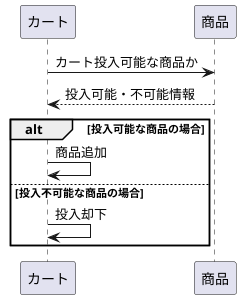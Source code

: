 @startuml
カート -> 商品: カート投入可能な商品か
商品 --> カート: 投入可能・不可能情報

alt 投入可能な商品の場合
  カート -> カート: 商品追加
else 投入不可能な商品の場合
  カート -> カート: 投入却下
end

@enduml